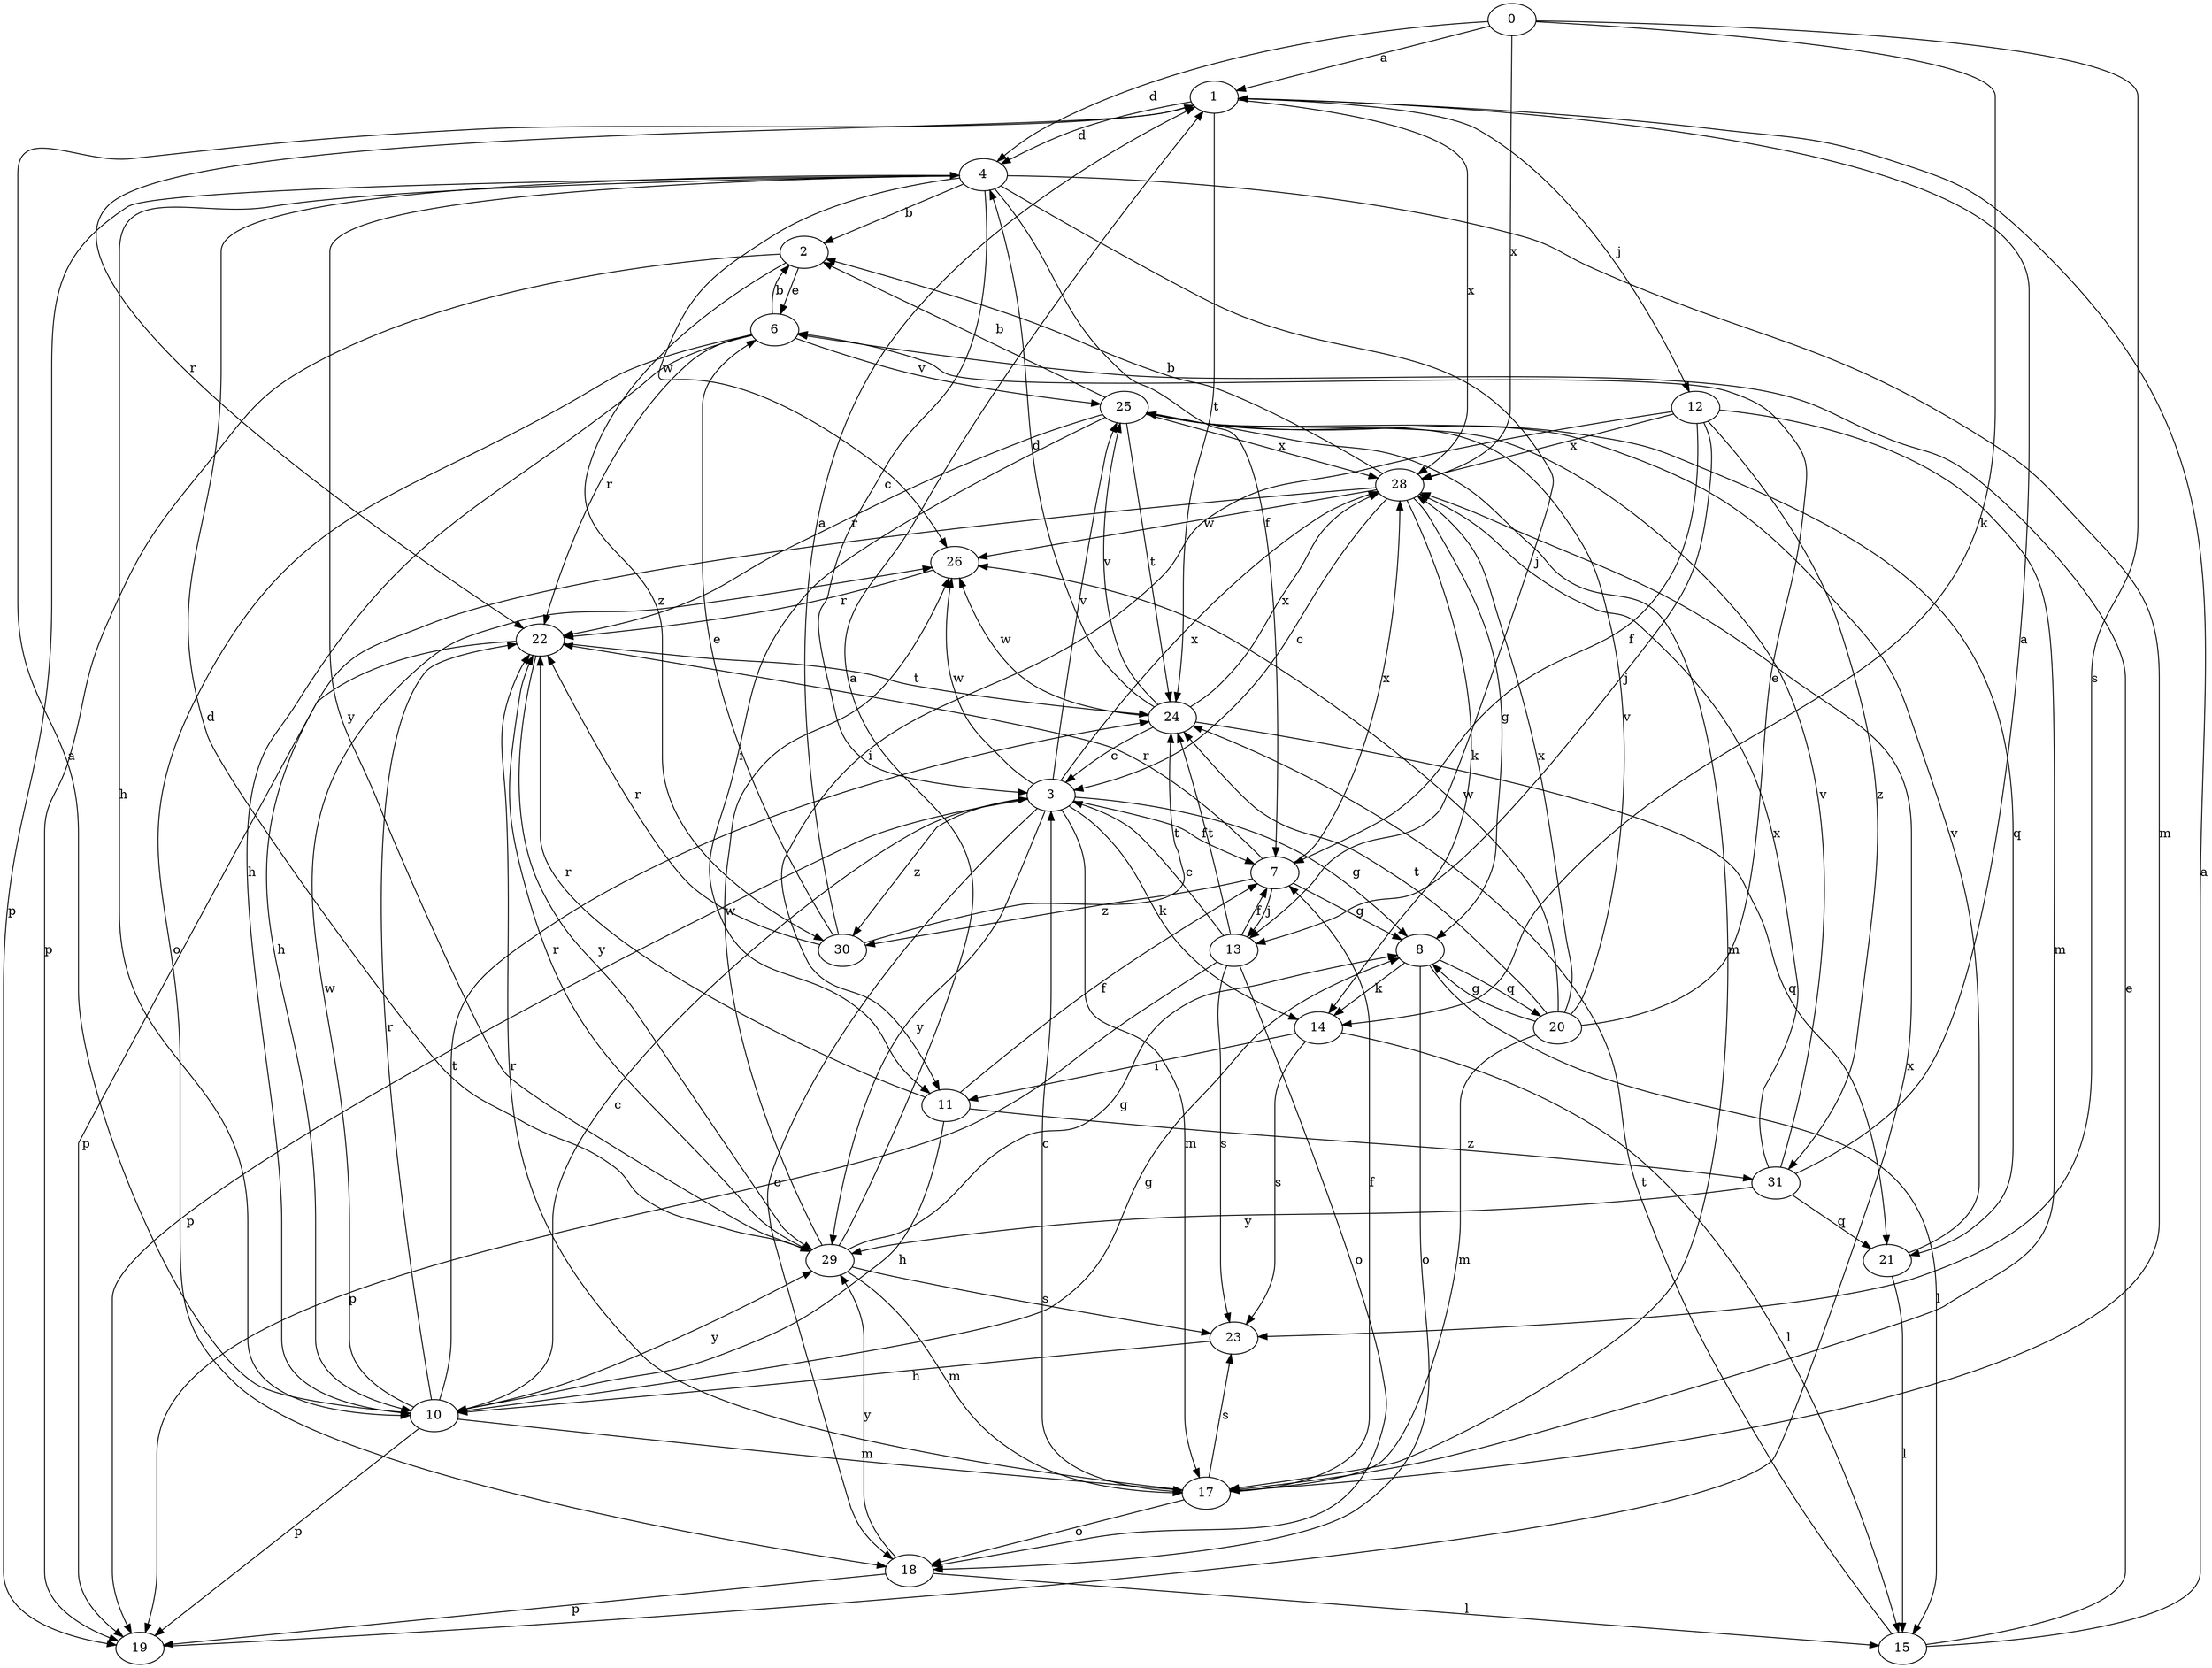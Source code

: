 strict digraph  {
0;
1;
2;
3;
4;
6;
7;
8;
10;
11;
12;
13;
14;
15;
17;
18;
19;
20;
21;
22;
23;
24;
25;
26;
28;
29;
30;
31;
0 -> 1  [label=a];
0 -> 4  [label=d];
0 -> 14  [label=k];
0 -> 23  [label=s];
0 -> 28  [label=x];
1 -> 4  [label=d];
1 -> 12  [label=j];
1 -> 22  [label=r];
1 -> 24  [label=t];
1 -> 28  [label=x];
2 -> 6  [label=e];
2 -> 19  [label=p];
2 -> 30  [label=z];
3 -> 7  [label=f];
3 -> 8  [label=g];
3 -> 14  [label=k];
3 -> 17  [label=m];
3 -> 18  [label=o];
3 -> 19  [label=p];
3 -> 25  [label=v];
3 -> 26  [label=w];
3 -> 28  [label=x];
3 -> 29  [label=y];
3 -> 30  [label=z];
4 -> 2  [label=b];
4 -> 3  [label=c];
4 -> 7  [label=f];
4 -> 10  [label=h];
4 -> 13  [label=j];
4 -> 17  [label=m];
4 -> 19  [label=p];
4 -> 26  [label=w];
4 -> 29  [label=y];
6 -> 2  [label=b];
6 -> 10  [label=h];
6 -> 18  [label=o];
6 -> 22  [label=r];
6 -> 25  [label=v];
7 -> 8  [label=g];
7 -> 13  [label=j];
7 -> 22  [label=r];
7 -> 28  [label=x];
7 -> 30  [label=z];
8 -> 14  [label=k];
8 -> 15  [label=l];
8 -> 18  [label=o];
8 -> 20  [label=q];
10 -> 1  [label=a];
10 -> 3  [label=c];
10 -> 8  [label=g];
10 -> 17  [label=m];
10 -> 19  [label=p];
10 -> 22  [label=r];
10 -> 24  [label=t];
10 -> 26  [label=w];
10 -> 29  [label=y];
11 -> 7  [label=f];
11 -> 10  [label=h];
11 -> 22  [label=r];
11 -> 31  [label=z];
12 -> 7  [label=f];
12 -> 11  [label=i];
12 -> 13  [label=j];
12 -> 17  [label=m];
12 -> 28  [label=x];
12 -> 31  [label=z];
13 -> 3  [label=c];
13 -> 7  [label=f];
13 -> 18  [label=o];
13 -> 19  [label=p];
13 -> 23  [label=s];
13 -> 24  [label=t];
14 -> 11  [label=i];
14 -> 15  [label=l];
14 -> 23  [label=s];
15 -> 1  [label=a];
15 -> 6  [label=e];
15 -> 24  [label=t];
17 -> 3  [label=c];
17 -> 7  [label=f];
17 -> 18  [label=o];
17 -> 22  [label=r];
17 -> 23  [label=s];
18 -> 15  [label=l];
18 -> 19  [label=p];
18 -> 29  [label=y];
19 -> 28  [label=x];
20 -> 6  [label=e];
20 -> 8  [label=g];
20 -> 17  [label=m];
20 -> 24  [label=t];
20 -> 25  [label=v];
20 -> 26  [label=w];
20 -> 28  [label=x];
21 -> 15  [label=l];
21 -> 25  [label=v];
22 -> 19  [label=p];
22 -> 24  [label=t];
22 -> 29  [label=y];
23 -> 10  [label=h];
24 -> 3  [label=c];
24 -> 4  [label=d];
24 -> 21  [label=q];
24 -> 25  [label=v];
24 -> 26  [label=w];
24 -> 28  [label=x];
25 -> 2  [label=b];
25 -> 11  [label=i];
25 -> 17  [label=m];
25 -> 21  [label=q];
25 -> 22  [label=r];
25 -> 24  [label=t];
25 -> 28  [label=x];
26 -> 22  [label=r];
28 -> 2  [label=b];
28 -> 3  [label=c];
28 -> 8  [label=g];
28 -> 10  [label=h];
28 -> 14  [label=k];
28 -> 26  [label=w];
29 -> 1  [label=a];
29 -> 4  [label=d];
29 -> 8  [label=g];
29 -> 17  [label=m];
29 -> 22  [label=r];
29 -> 23  [label=s];
29 -> 26  [label=w];
30 -> 1  [label=a];
30 -> 6  [label=e];
30 -> 22  [label=r];
30 -> 24  [label=t];
31 -> 1  [label=a];
31 -> 21  [label=q];
31 -> 25  [label=v];
31 -> 28  [label=x];
31 -> 29  [label=y];
}
